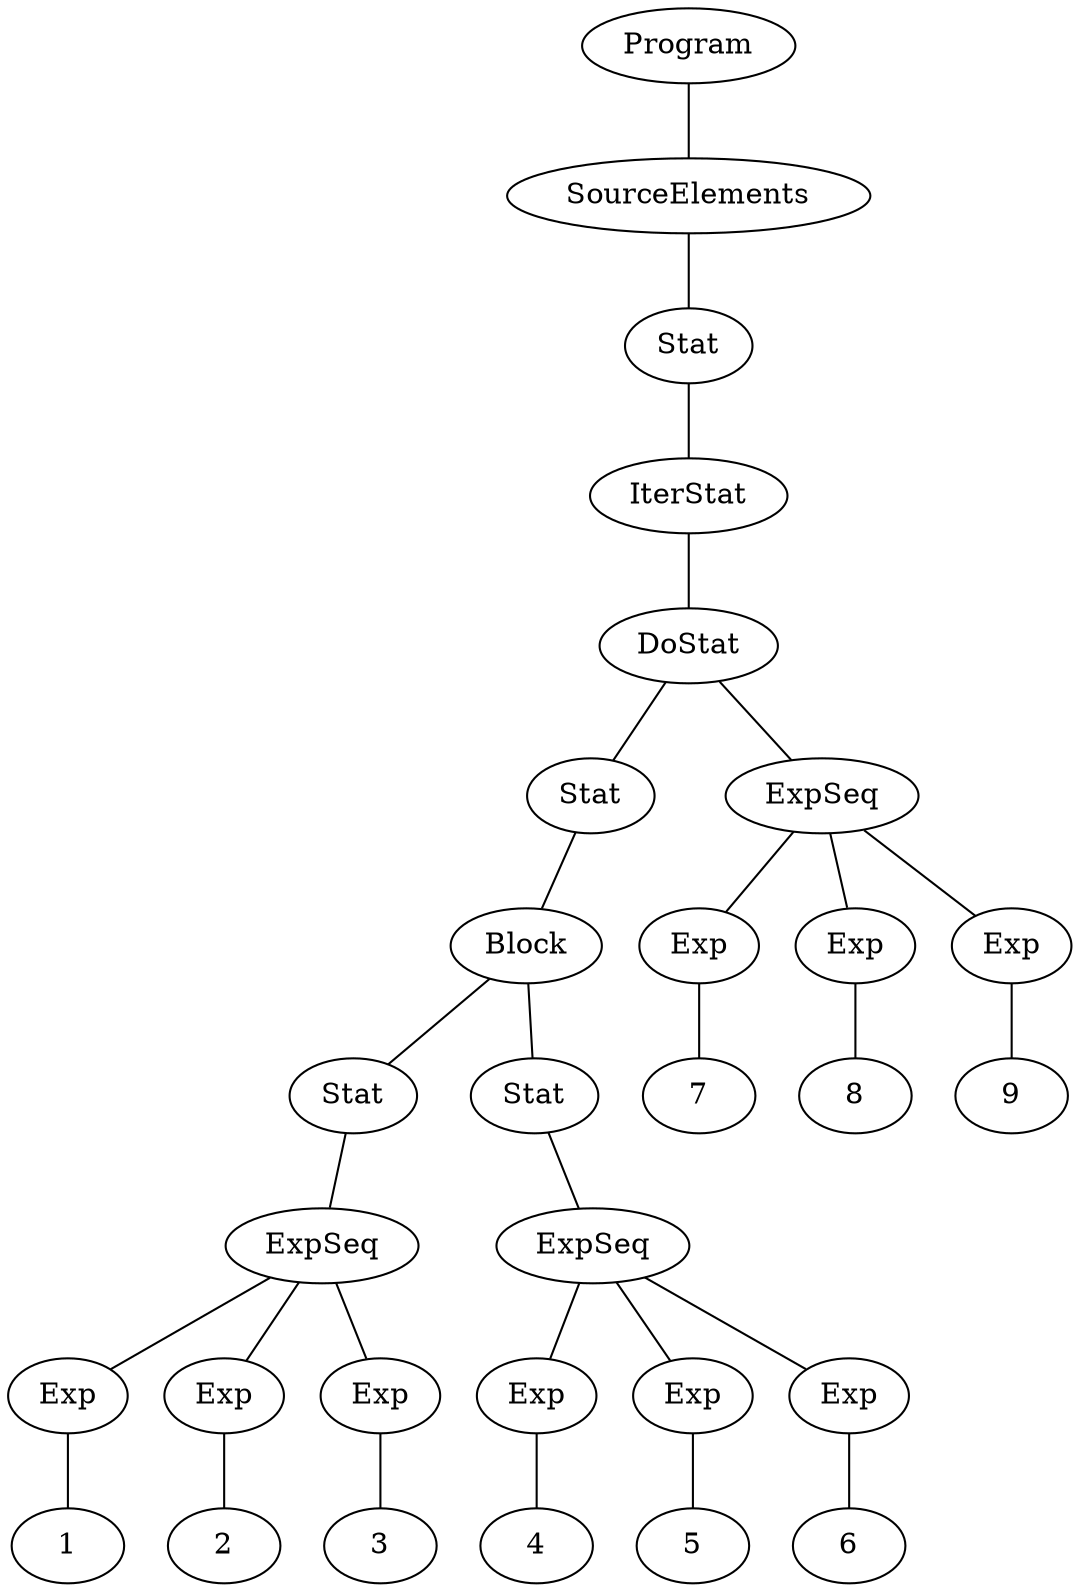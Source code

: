 graph vis {
	node365[label="Program"]
	node365 -- node364
	node364[label="SourceElements"]
	node364 -- node363
	node363[label="Stat"]
	node363 -- node362
	node362[label="IterStat"]
	node362 -- node361
	node361[label="DoStat"]
	node361 -- node353
	node353[label="Stat"]
	node353 -- node352
	node352[label="Block"]
	node352 -- node343
	node343[label="Stat"]
	node343 -- node342
	node342[label="ExpSeq"]
	node342 -- node337
	node337[label="Exp"]
	node337 -- node336
	node336[label="1"]
	node342 -- node339
	node339[label="Exp"]
	node339 -- node338
	node338[label="2"]
	node342 -- node341
	node341[label="Exp"]
	node341 -- node340
	node340[label="3"]
	node352 -- node351
	node351[label="Stat"]
	node351 -- node350
	node350[label="ExpSeq"]
	node350 -- node345
	node345[label="Exp"]
	node345 -- node344
	node344[label="4"]
	node350 -- node347
	node347[label="Exp"]
	node347 -- node346
	node346[label="5"]
	node350 -- node349
	node349[label="Exp"]
	node349 -- node348
	node348[label="6"]
	node361 -- node360
	node360[label="ExpSeq"]
	node360 -- node355
	node355[label="Exp"]
	node355 -- node354
	node354[label="7"]
	node360 -- node357
	node357[label="Exp"]
	node357 -- node356
	node356[label="8"]
	node360 -- node359
	node359[label="Exp"]
	node359 -- node358
	node358[label="9"]
}
